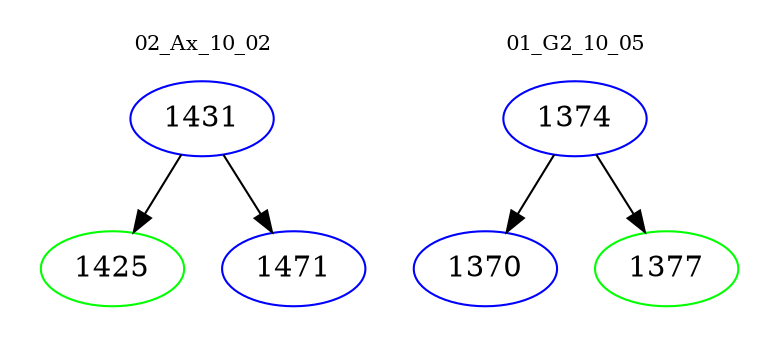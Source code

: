 digraph{
subgraph cluster_0 {
color = white
label = "02_Ax_10_02";
fontsize=10;
T0_1431 [label="1431", color="blue"]
T0_1431 -> T0_1425 [color="black"]
T0_1425 [label="1425", color="green"]
T0_1431 -> T0_1471 [color="black"]
T0_1471 [label="1471", color="blue"]
}
subgraph cluster_1 {
color = white
label = "01_G2_10_05";
fontsize=10;
T1_1374 [label="1374", color="blue"]
T1_1374 -> T1_1370 [color="black"]
T1_1370 [label="1370", color="blue"]
T1_1374 -> T1_1377 [color="black"]
T1_1377 [label="1377", color="green"]
}
}

